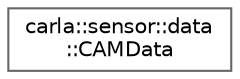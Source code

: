 digraph "类继承关系图"
{
 // INTERACTIVE_SVG=YES
 // LATEX_PDF_SIZE
  bgcolor="transparent";
  edge [fontname=Helvetica,fontsize=10,labelfontname=Helvetica,labelfontsize=10];
  node [fontname=Helvetica,fontsize=10,shape=box,height=0.2,width=0.4];
  rankdir="LR";
  Node0 [id="Node000000",label="carla::sensor::data\l::CAMData",height=0.2,width=0.4,color="grey40", fillcolor="white", style="filled",URL="$d7/dd4/classcarla_1_1sensor_1_1data_1_1CAMData.html",tooltip=" "];
}
